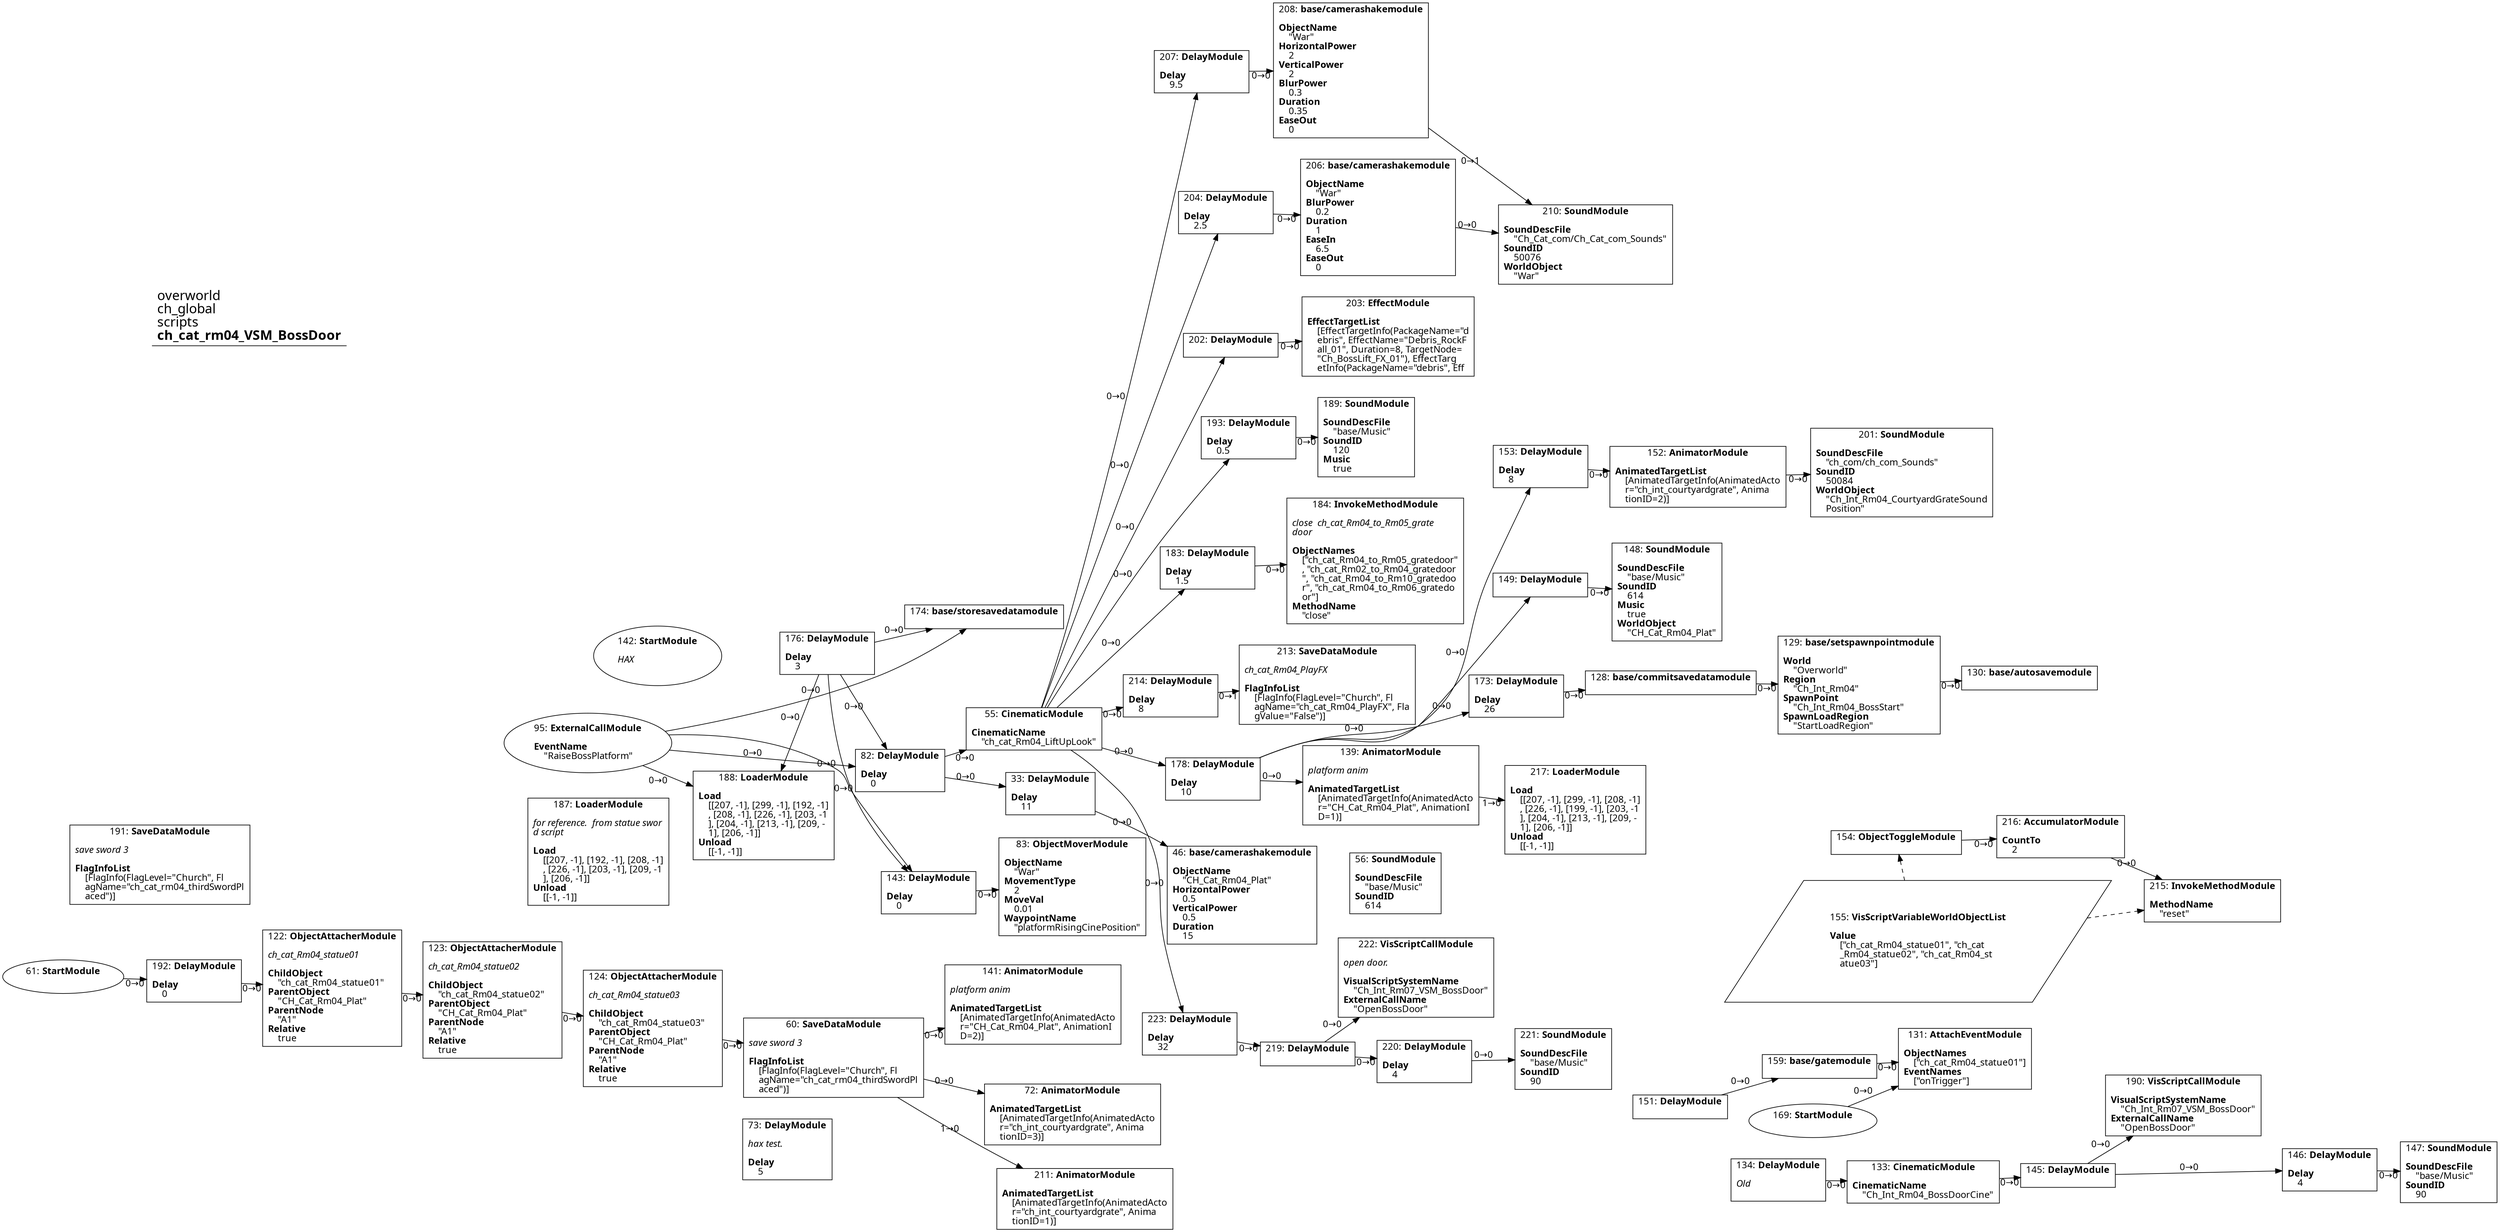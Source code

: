digraph {
    layout = fdp;
    overlap = prism;
    sep = "+16";
    splines = spline;

    node [ shape = box ];

    graph [ fontname = "Segoe UI" ];
    node [ fontname = "Segoe UI" ];
    edge [ fontname = "Segoe UI" ];

    33 [ label = <33: <b>DelayModule</b><br/><br/><b>Delay</b><br align="left"/>    11<br align="left"/>> ];
    33 [ pos = "0.80100006,0.132!" ];
    33 -> 46 [ label = "0→0" ];

    46 [ label = <46: <b>base/camerashakemodule</b><br/><br/><b>ObjectName</b><br align="left"/>    &quot;CH_Cat_Rm04_Plat&quot;<br align="left"/><b>HorizontalPower</b><br align="left"/>    0.5<br align="left"/><b>VerticalPower</b><br align="left"/>    0.5<br align="left"/><b>Duration</b><br align="left"/>    15<br align="left"/>> ];
    46 [ pos = "1.0580001,0.0050000004!" ];

    55 [ label = <55: <b>CinematicModule</b><br/><br/><b>CinematicName</b><br align="left"/>    &quot;ch_cat_Rm04_LiftUpLook&quot;<br align="left"/>> ];
    55 [ pos = "0.8,0.266!" ];
    55 -> 178 [ label = "0→0" ];
    55 -> 183 [ label = "0→0" ];
    55 -> 193 [ label = "0→0" ];
    55 -> 202 [ label = "0→0" ];
    55 -> 204 [ label = "0→0" ];
    55 -> 207 [ label = "0→0" ];
    55 -> 214 [ label = "0→0" ];
    55 -> 223 [ label = "0→0" ];

    56 [ label = <56: <b>SoundModule</b><br/><br/><b>SoundDescFile</b><br align="left"/>    &quot;base/Music&quot;<br align="left"/><b>SoundID</b><br align="left"/>    614<br align="left"/>> ];
    56 [ pos = "1.3390001,0.051000003!" ];

    60 [ label = <60: <b>SaveDataModule</b><br/><br/><i>save sword 3<br align="left"/></i><br align="left"/><b>FlagInfoList</b><br align="left"/>    [FlagInfo(FlagLevel=&quot;Church&quot;, Fl<br align="left"/>    agName=&quot;ch_cat_rm04_thirdSwordPl<br align="left"/>    aced&quot;)]<br align="left"/>> ];
    60 [ pos = "0.038000003,-0.36400002!" ];
    60 -> 72 [ label = "0→0" ];
    60 -> 141 [ label = "0→0" ];
    60 -> 211 [ label = "1→0" ];

    61 [ label = <61: <b>StartModule</b><br/><br/>> ];
    61 [ shape = oval ]
    61 [ pos = "-0.88600004,-0.36400002!" ];
    61 -> 192 [ label = "0→0" ];

    72 [ label = <72: <b>AnimatorModule</b><br/><br/><b>AnimatedTargetList</b><br align="left"/>    [AnimatedTargetInfo(AnimatedActo<br align="left"/>    r=&quot;ch_int_courtyardgrate&quot;, Anima<br align="left"/>    tionID=3)]<br align="left"/>> ];
    72 [ pos = "0.35000002,-0.42800003!" ];

    73 [ label = <73: <b>DelayModule</b><br/><br/><i>hax test.<br align="left"/></i><br align="left"/><b>Delay</b><br align="left"/>    5<br align="left"/>> ];
    73 [ pos = "0.033,-0.551!" ];

    82 [ label = <82: <b>DelayModule</b><br/><br/><b>Delay</b><br align="left"/>    0<br align="left"/>> ];
    82 [ pos = "0.528,0.193!" ];
    82 -> 33 [ label = "0→0" ];
    82 -> 55 [ label = "0→0" ];

    83 [ label = <83: <b>ObjectMoverModule</b><br/><br/><b>ObjectName</b><br align="left"/>    &quot;War&quot;<br align="left"/><b>MovementType</b><br align="left"/>    2<br align="left"/><b>MoveVal</b><br align="left"/>    0.01<br align="left"/><b>WaypointName</b><br align="left"/>    &quot;platformRisingCinePosition&quot;<br align="left"/>> ];
    83 [ pos = "0.526,-0.14!" ];

    95 [ label = <95: <b>ExternalCallModule</b><br/><br/><b>EventName</b><br align="left"/>    &quot;RaiseBossPlatform&quot;<br align="left"/>> ];
    95 [ shape = oval ]
    95 [ pos = "-0.051000003,0.193!" ];
    95 -> 82 [ label = "0→0" ];
    95 -> 174 [ label = "0→0" ];
    95 -> 143 [ label = "0→0" ];
    95 -> 188 [ label = "0→0" ];

    122 [ label = <122: <b>ObjectAttacherModule</b><br/><br/><i>ch_cat_Rm04_statue01<br align="left"/></i><br align="left"/><b>ChildObject</b><br align="left"/>    &quot;ch_cat_Rm04_statue01&quot;<br align="left"/><b>ParentObject</b><br align="left"/>    &quot;CH_Cat_Rm04_Plat&quot;<br align="left"/><b>ParentNode</b><br align="left"/>    &quot;A1&quot;<br align="left"/><b>Relative</b><br align="left"/>    true<br align="left"/>> ];
    122 [ pos = "-0.50600004,-0.36400002!" ];
    122 -> 123 [ label = "0→0" ];

    123 [ label = <123: <b>ObjectAttacherModule</b><br/><br/><i>ch_cat_Rm04_statue02<br align="left"/></i><br align="left"/><b>ChildObject</b><br align="left"/>    &quot;ch_cat_Rm04_statue02&quot;<br align="left"/><b>ParentObject</b><br align="left"/>    &quot;CH_Cat_Rm04_Plat&quot;<br align="left"/><b>ParentNode</b><br align="left"/>    &quot;A1&quot;<br align="left"/><b>Relative</b><br align="left"/>    true<br align="left"/>> ];
    123 [ pos = "-0.32700002,-0.36400002!" ];
    123 -> 124 [ label = "0→0" ];

    124 [ label = <124: <b>ObjectAttacherModule</b><br/><br/><i>ch_cat_Rm04_statue03<br align="left"/></i><br align="left"/><b>ChildObject</b><br align="left"/>    &quot;ch_cat_Rm04_statue03&quot;<br align="left"/><b>ParentObject</b><br align="left"/>    &quot;CH_Cat_Rm04_Plat&quot;<br align="left"/><b>ParentNode</b><br align="left"/>    &quot;A1&quot;<br align="left"/><b>Relative</b><br align="left"/>    true<br align="left"/>> ];
    124 [ pos = "-0.14600001,-0.36400002!" ];
    124 -> 60 [ label = "0→0" ];

    128 [ label = <128: <b>base/commitsavedatamodule</b><br/><br/>> ];
    128 [ pos = "1.7960001,0.358!" ];
    128 -> 129 [ label = "0→0" ];

    129 [ label = <129: <b>base/setspawnpointmodule</b><br/><br/><b>World</b><br align="left"/>    &quot;Overworld&quot;<br align="left"/><b>Region</b><br align="left"/>    &quot;Ch_Int_Rm04&quot;<br align="left"/><b>SpawnPoint</b><br align="left"/>    &quot;Ch_Int_Rm04_BossStart&quot;<br align="left"/><b>SpawnLoadRegion</b><br align="left"/>    &quot;StartLoadRegion&quot;<br align="left"/>> ];
    129 [ pos = "2.036,0.358!" ];
    129 -> 130 [ label = "0→0" ];

    130 [ label = <130: <b>base/autosavemodule</b><br/><br/>> ];
    130 [ pos = "2.2710001,0.358!" ];

    131 [ label = <131: <b>AttachEventModule</b><br/><br/><b>ObjectNames</b><br align="left"/>    [&quot;ch_cat_Rm04_statue01&quot;]<br align="left"/><b>EventNames</b><br align="left"/>    [&quot;onTrigger&quot;]<br align="left"/>> ];
    131 [ pos = "2.2010002,-0.35000002!" ];

    133 [ label = <133: <b>CinematicModule</b><br/><br/><b>CinematicName</b><br align="left"/>    &quot;Ch_Int_Rm04_BossDoorCine&quot;<br align="left"/>> ];
    133 [ pos = "2.762,-0.776!" ];
    133 -> 145 [ label = "0→0" ];

    134 [ label = <134: <b>DelayModule</b><br/><br/><i>Old<br align="left"/></i><br align="left"/>> ];
    134 [ pos = "2.581,-0.776!" ];
    134 -> 133 [ label = "0→0" ];

    139 [ label = <139: <b>AnimatorModule</b><br/><br/><i>platform anim<br align="left"/></i><br align="left"/><b>AnimatedTargetList</b><br align="left"/>    [AnimatedTargetInfo(AnimatedActo<br align="left"/>    r=&quot;CH_Cat_Rm04_Plat&quot;, AnimationI<br align="left"/>    D=1)]<br align="left"/>> ];
    139 [ pos = "1.3390001,0.185!" ];
    139 -> 217 [ label = "1→0" ];

    141 [ label = <141: <b>AnimatorModule</b><br/><br/><i>platform anim<br align="left"/></i><br align="left"/><b>AnimatedTargetList</b><br align="left"/>    [AnimatedTargetInfo(AnimatedActo<br align="left"/>    r=&quot;CH_Cat_Rm04_Plat&quot;, AnimationI<br align="left"/>    D=2)]<br align="left"/>> ];
    141 [ pos = "0.35000002,-0.30100003!" ];

    142 [ label = <142: <b>StartModule</b><br/><br/><i>HAX<br align="left"/></i><br align="left"/>> ];
    142 [ shape = oval ]
    142 [ pos = "-0.080000006,0.46100003!" ];

    143 [ label = <143: <b>DelayModule</b><br/><br/><b>Delay</b><br align="left"/>    0<br align="left"/>> ];
    143 [ pos = "0.257,-0.14!" ];
    143 -> 83 [ label = "0→0" ];

    145 [ label = <145: <b>DelayModule</b><br/><br/>> ];
    145 [ pos = "2.976,-0.776!" ];
    145 -> 190 [ label = "0→0" ];
    145 -> 146 [ label = "0→0" ];

    146 [ label = <146: <b>DelayModule</b><br/><br/><b>Delay</b><br align="left"/>    4<br align="left"/>> ];
    146 [ pos = "3.3850002,-0.776!" ];
    146 -> 147 [ label = "0→0" ];

    147 [ label = <147: <b>SoundModule</b><br/><br/><b>SoundDescFile</b><br align="left"/>    &quot;base/Music&quot;<br align="left"/><b>SoundID</b><br align="left"/>    90<br align="left"/>> ];
    147 [ pos = "3.5590003,-0.776!" ];

    148 [ label = <148: <b>SoundModule</b><br/><br/><b>SoundDescFile</b><br align="left"/>    &quot;base/Music&quot;<br align="left"/><b>SoundID</b><br align="left"/>    614<br align="left"/><b>Music</b><br align="left"/>    true<br align="left"/><b>WorldObject</b><br align="left"/>    &quot;CH_Cat_Rm04_Plat&quot;<br align="left"/>> ];
    148 [ pos = "1.7770001,0.521!" ];

    149 [ label = <149: <b>DelayModule</b><br/><br/>> ];
    149 [ pos = "1.6270001,0.521!" ];
    149 -> 148 [ label = "0→0" ];

    151 [ label = <151: <b>DelayModule</b><br/><br/>> ];
    151 [ pos = "1.8460001,-0.35000002!" ];
    151 -> 159 [ label = "0→0" ];

    152 [ label = <152: <b>AnimatorModule</b><br/><br/><b>AnimatedTargetList</b><br align="left"/>    [AnimatedTargetInfo(AnimatedActo<br align="left"/>    r=&quot;ch_int_courtyardgrate&quot;, Anima<br align="left"/>    tionID=2)]<br align="left"/>> ];
    152 [ pos = "1.7620001,0.70000005!" ];
    152 -> 201 [ label = "0→0" ];

    153 [ label = <153: <b>DelayModule</b><br/><br/><b>Delay</b><br align="left"/>    8<br align="left"/>> ];
    153 [ pos = "1.628,0.70000005!" ];
    153 -> 152 [ label = "0→0" ];

    154 [ label = <154: <b>ObjectToggleModule</b><br/><br/>> ];
    154 [ pos = "2.183,-0.062000003!" ];
    154 -> 216 [ label = "0→0" ];
    155 -> 154 [ style = dashed ];

    155 [ label = <155: <b>VisScriptVariableWorldObjectList</b><br/><br/><b>Value</b><br align="left"/>    [&quot;ch_cat_Rm04_statue01&quot;, &quot;ch_cat<br align="left"/>    _Rm04_statue02&quot;, &quot;ch_cat_Rm04_st<br align="left"/>    atue03&quot;]<br align="left"/>> ];
    155 [ shape = parallelogram ]
    155 [ pos = "2.183,-0.27400002!" ];

    159 [ label = <159: <b>base/gatemodule</b><br/><br/>> ];
    159 [ pos = "1.9950001,-0.35000002!" ];
    159 -> 131 [ label = "0→0" ];

    169 [ label = <169: <b>StartModule</b><br/><br/>> ];
    169 [ shape = oval ]
    169 [ pos = "1.9900001,-0.49800003!" ];
    169 -> 131 [ label = "0→0" ];

    173 [ label = <173: <b>DelayModule</b><br/><br/><b>Delay</b><br align="left"/>    26<br align="left"/>> ];
    173 [ pos = "1.631,0.358!" ];
    173 -> 128 [ label = "0→0" ];

    174 [ label = <174: <b>base/storesavedatamodule</b><br/><br/>> ];
    174 [ pos = "0.38000003,0.513!" ];

    176 [ label = <176: <b>DelayModule</b><br/><br/><b>Delay</b><br align="left"/>    3<br align="left"/>> ];
    176 [ pos = "0.12200001,0.46100003!" ];
    176 -> 174 [ label = "0→0" ];
    176 -> 82 [ label = "0→0" ];
    176 -> 188 [ label = "0→0" ];
    176 -> 143 [ label = "0→0" ];

    178 [ label = <178: <b>DelayModule</b><br/><br/><b>Delay</b><br align="left"/>    10<br align="left"/>> ];
    178 [ pos = "1.0530001,0.185!" ];
    178 -> 139 [ label = "0→0" ];
    178 -> 173 [ label = "0→0" ];
    178 -> 149 [ label = "0→0" ];
    178 -> 153 [ label = "0→0" ];

    183 [ label = <183: <b>DelayModule</b><br/><br/><b>Delay</b><br align="left"/>    1.5<br align="left"/>> ];
    183 [ pos = "1.0660001,0.54!" ];
    183 -> 184 [ label = "0→0" ];

    184 [ label = <184: <b>InvokeMethodModule</b><br/><br/><i>close  ch_cat_Rm04_to_Rm05_grate<br align="left"/>door<br align="left"/></i><br align="left"/><b>ObjectNames</b><br align="left"/>    [&quot;ch_cat_Rm04_to_Rm05_gratedoor&quot;<br align="left"/>    , &quot;ch_cat_Rm02_to_Rm04_gratedoor<br align="left"/>    &quot;, &quot;ch_cat_Rm04_to_Rm10_gratedoo<br align="left"/>    r&quot;, &quot;ch_cat_Rm04_to_Rm06_gratedo<br align="left"/>    or&quot;]<br align="left"/><b>MethodName</b><br align="left"/>    &quot;close&quot;<br align="left"/>> ];
    184 [ pos = "1.235,0.54!" ];

    187 [ label = <187: <b>LoaderModule</b><br/><br/><i>for reference.  from statue swor<br align="left"/>d script<br align="left"/></i><br align="left"/><b>Load</b><br align="left"/>    [[207, -1], [192, -1], [208, -1]<br align="left"/>    , [226, -1], [203, -1], [209, -1<br align="left"/>    ], [206, -1]]<br align="left"/><b>Unload</b><br align="left"/>    [[-1, -1]]<br align="left"/>> ];
    187 [ pos = "-0.067,-0.002!" ];

    188 [ label = <188: <b>LoaderModule</b><br/><br/><b>Load</b><br align="left"/>    [[207, -1], [299, -1], [192, -1]<br align="left"/>    , [208, -1], [226, -1], [203, -1<br align="left"/>    ], [204, -1], [213, -1], [209, -<br align="left"/>    1], [206, -1]]<br align="left"/><b>Unload</b><br align="left"/>    [[-1, -1]]<br align="left"/>> ];
    188 [ pos = "0.293,0.105000004!" ];

    189 [ label = <189: <b>SoundModule</b><br/><br/><b>SoundDescFile</b><br align="left"/>    &quot;base/Music&quot;<br align="left"/><b>SoundID</b><br align="left"/>    120<br align="left"/><b>Music</b><br align="left"/>    true<br align="left"/>> ];
    189 [ pos = "1.233,0.70600003!" ];

    190 [ label = <190: <b>VisScriptCallModule</b><br/><br/><b>VisualScriptSystemName</b><br align="left"/>    &quot;Ch_Int_Rm07_VSM_BossDoor&quot;<br align="left"/><b>ExternalCallName</b><br align="left"/>    &quot;OpenBossDoor&quot;<br align="left"/>> ];
    190 [ pos = "3.1350002,-0.689!" ];

    191 [ label = <191: <b>SaveDataModule</b><br/><br/><i>save sword 3<br align="left"/></i><br align="left"/><b>FlagInfoList</b><br align="left"/>    [FlagInfo(FlagLevel=&quot;Church&quot;, Fl<br align="left"/>    agName=&quot;ch_cat_rm04_thirdSwordPl<br align="left"/>    aced&quot;)]<br align="left"/>> ];
    191 [ pos = "-0.65500003,-0.216!" ];

    192 [ label = <192: <b>DelayModule</b><br/><br/><b>Delay</b><br align="left"/>    0<br align="left"/>> ];
    192 [ pos = "-0.65800005,-0.36400002!" ];
    192 -> 122 [ label = "0→0" ];

    193 [ label = <193: <b>DelayModule</b><br/><br/><b>Delay</b><br align="left"/>    0.5<br align="left"/>> ];
    193 [ pos = "1.065,0.70600003!" ];
    193 -> 189 [ label = "0→0" ];

    201 [ label = <201: <b>SoundModule</b><br/><br/><b>SoundDescFile</b><br align="left"/>    &quot;ch_com/ch_com_Sounds&quot;<br align="left"/><b>SoundID</b><br align="left"/>    50084<br align="left"/><b>WorldObject</b><br align="left"/>    &quot;Ch_Int_Rm04_CourtyardGrateSound<br align="left"/>    Position&quot;<br align="left"/>> ];
    201 [ pos = "1.9980001,0.70000005!" ];

    202 [ label = <202: <b>DelayModule</b><br/><br/>> ];
    202 [ pos = "1.065,0.87000006!" ];
    202 -> 203 [ label = "0→0" ];

    203 [ label = <203: <b>EffectModule</b><br/><br/><b>EffectTargetList</b><br align="left"/>    [EffectTargetInfo(PackageName=&quot;d<br align="left"/>    ebris&quot;, EffectName=&quot;Debris_RockF<br align="left"/>    all_01&quot;, Duration=8, TargetNode=<br align="left"/>    &quot;Ch_BossLift_FX_01&quot;), EffectTarg<br align="left"/>    etInfo(PackageName=&quot;debris&quot;, Eff<br align="left"/>> ];
    203 [ pos = "1.233,0.87000006!" ];

    204 [ label = <204: <b>DelayModule</b><br/><br/><b>Delay</b><br align="left"/>    2.5<br align="left"/>> ];
    204 [ pos = "1.065,1.034!" ];
    204 -> 206 [ label = "0→0" ];

    206 [ label = <206: <b>base/camerashakemodule</b><br/><br/><b>ObjectName</b><br align="left"/>    &quot;War&quot;<br align="left"/><b>BlurPower</b><br align="left"/>    0.2<br align="left"/><b>Duration</b><br align="left"/>    1<br align="left"/><b>EaseIn</b><br align="left"/>    6.5<br align="left"/><b>EaseOut</b><br align="left"/>    0<br align="left"/>> ];
    206 [ pos = "1.2190001,1.034!" ];
    206 -> 210 [ label = "0→0" ];

    207 [ label = <207: <b>DelayModule</b><br/><br/><b>Delay</b><br align="left"/>    9.5<br align="left"/>> ];
    207 [ pos = "1.067,1.2010001!" ];
    207 -> 208 [ label = "0→0" ];

    208 [ label = <208: <b>base/camerashakemodule</b><br/><br/><b>ObjectName</b><br align="left"/>    &quot;War&quot;<br align="left"/><b>HorizontalPower</b><br align="left"/>    2<br align="left"/><b>VerticalPower</b><br align="left"/>    2<br align="left"/><b>BlurPower</b><br align="left"/>    0.3<br align="left"/><b>Duration</b><br align="left"/>    0.35<br align="left"/><b>EaseOut</b><br align="left"/>    0<br align="left"/>> ];
    208 [ pos = "1.2110001,1.2010001!" ];
    208 -> 210 [ label = "0→1" ];

    210 [ label = <210: <b>SoundModule</b><br/><br/><b>SoundDescFile</b><br align="left"/>    &quot;Ch_Cat_com/Ch_Cat_com_Sounds&quot;<br align="left"/><b>SoundID</b><br align="left"/>    50076<br align="left"/><b>WorldObject</b><br align="left"/>    &quot;War&quot;<br align="left"/>> ];
    210 [ pos = "1.57,1.033!" ];

    211 [ label = <211: <b>AnimatorModule</b><br/><br/><b>AnimatedTargetList</b><br align="left"/>    [AnimatedTargetInfo(AnimatedActo<br align="left"/>    r=&quot;ch_int_courtyardgrate&quot;, Anima<br align="left"/>    tionID=1)]<br align="left"/>> ];
    211 [ pos = "0.347,-0.568!" ];

    213 [ label = <213: <b>SaveDataModule</b><br/><br/><i>ch_cat_Rm04_PlayFX<br align="left"/></i><br align="left"/><b>FlagInfoList</b><br align="left"/>    [FlagInfo(FlagLevel=&quot;Church&quot;, Fl<br align="left"/>    agName=&quot;ch_cat_Rm04_PlayFX&quot;, Fla<br align="left"/>    gValue=&quot;False&quot;)]<br align="left"/>> ];
    213 [ pos = "1.2190001,0.372!" ];

    214 [ label = <214: <b>DelayModule</b><br/><br/><b>Delay</b><br align="left"/>    8<br align="left"/>> ];
    214 [ pos = "1.056,0.349!" ];
    214 -> 213 [ label = "0→1" ];

    215 [ label = <215: <b>InvokeMethodModule</b><br/><br/><b>MethodName</b><br align="left"/>    &quot;reset&quot;<br align="left"/>> ];
    215 [ pos = "2.6950002,-0.13700001!" ];
    155 -> 215 [ style = dashed ];

    216 [ label = <216: <b>AccumulatorModule</b><br/><br/><b>CountTo</b><br align="left"/>    2<br align="left"/>> ];
    216 [ pos = "2.4310002,-0.062000003!" ];
    216 -> 215 [ label = "0→0" ];

    217 [ label = <217: <b>LoaderModule</b><br/><br/><b>Load</b><br align="left"/>    [[207, -1], [299, -1], [208, -1]<br align="left"/>    , [226, -1], [199, -1], [203, -1<br align="left"/>    ], [204, -1], [213, -1], [209, -<br align="left"/>    1], [206, -1]]<br align="left"/><b>Unload</b><br align="left"/>    [[-1, -1]]<br align="left"/>> ];
    217 [ pos = "1.5920001,0.162!" ];

    219 [ label = <219: <b>DelayModule</b><br/><br/>> ];
    219 [ pos = "1.194,-0.2!" ];
    219 -> 222 [ label = "0→0" ];
    219 -> 220 [ label = "0→0" ];

    220 [ label = <220: <b>DelayModule</b><br/><br/><b>Delay</b><br align="left"/>    4<br align="left"/>> ];
    220 [ pos = "1.391,-0.2!" ];
    220 -> 221 [ label = "0→0" ];

    221 [ label = <221: <b>SoundModule</b><br/><br/><b>SoundDescFile</b><br align="left"/>    &quot;base/Music&quot;<br align="left"/><b>SoundID</b><br align="left"/>    90<br align="left"/>> ];
    221 [ pos = "1.565,-0.2!" ];

    222 [ label = <222: <b>VisScriptCallModule</b><br/><br/><i>open door.<br align="left"/></i><br align="left"/><b>VisualScriptSystemName</b><br align="left"/>    &quot;Ch_Int_Rm07_VSM_BossDoor&quot;<br align="left"/><b>ExternalCallName</b><br align="left"/>    &quot;OpenBossDoor&quot;<br align="left"/>> ];
    222 [ pos = "1.3900001,-0.115!" ];

    223 [ label = <223: <b>DelayModule</b><br/><br/><b>Delay</b><br align="left"/>    32<br align="left"/>> ];
    223 [ pos = "1.0450001,-0.2!" ];
    223 -> 219 [ label = "0→0" ];

    title [ pos = "-0.887,1.202!" ];
    title [ shape = underline ];
    title [ label = <<font point-size="20">overworld<br align="left"/>ch_global<br align="left"/>scripts<br align="left"/><b>ch_cat_rm04_VSM_BossDoor</b><br align="left"/></font>> ];
}
